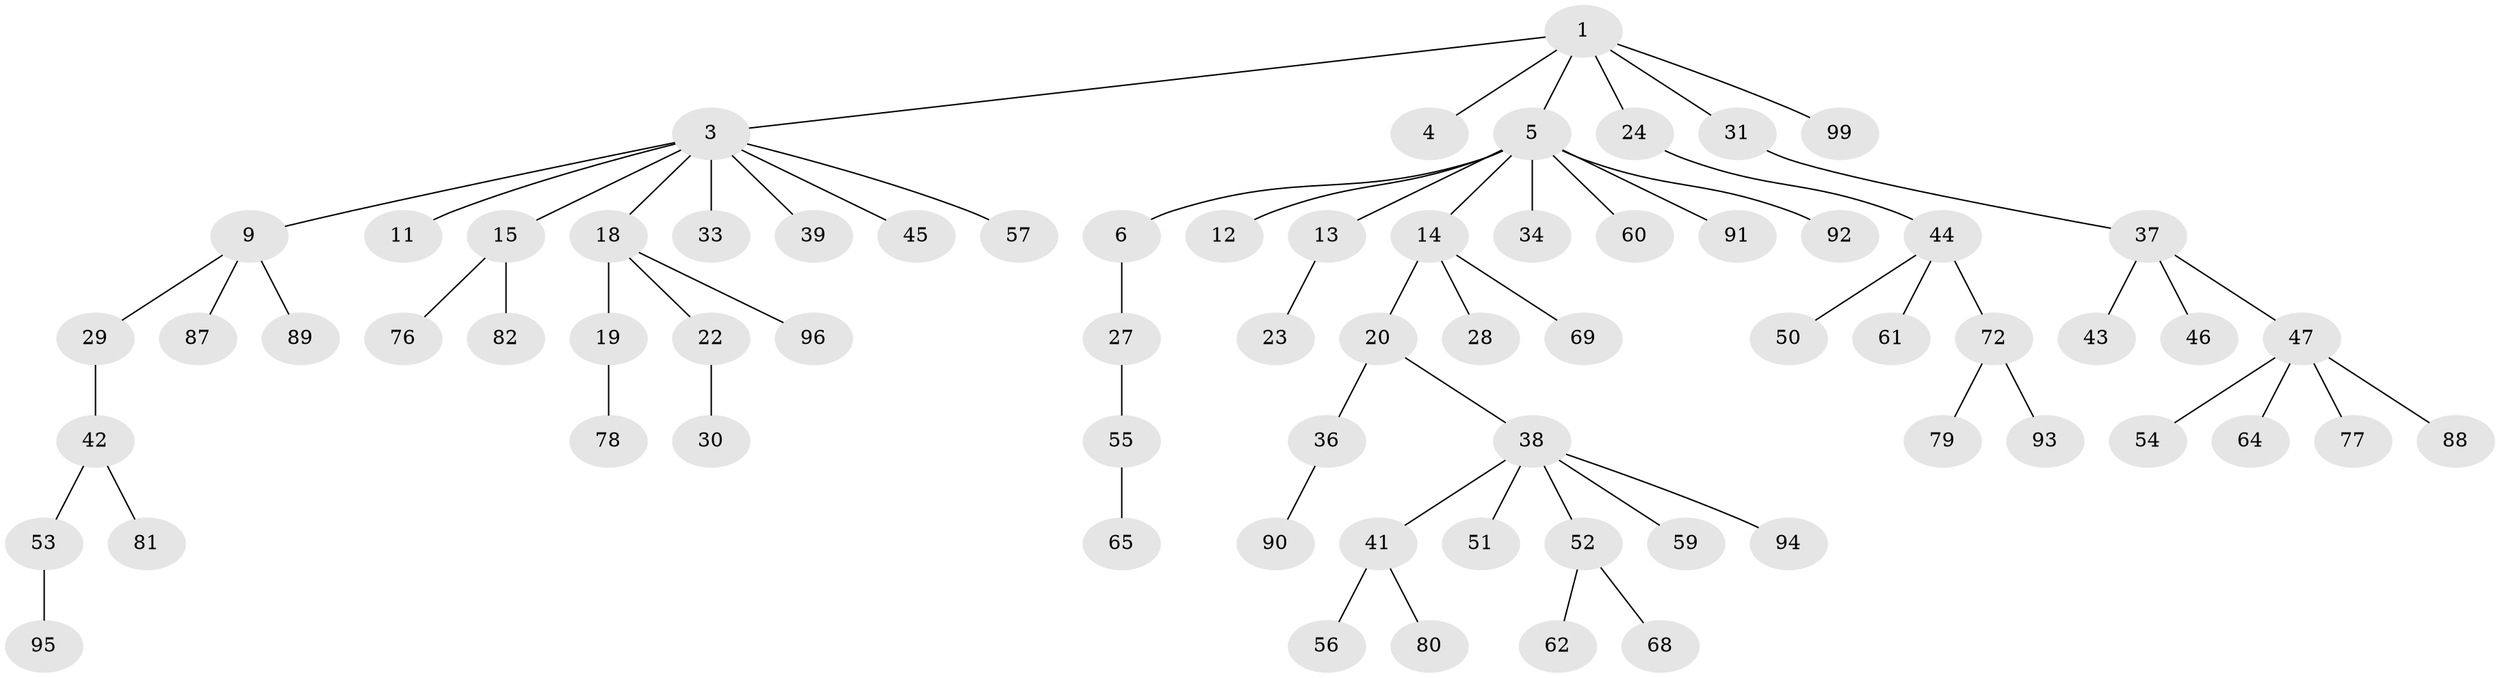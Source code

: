 // original degree distribution, {6: 0.03, 2: 0.23, 5: 0.03, 1: 0.51, 4: 0.08, 3: 0.12}
// Generated by graph-tools (version 1.1) at 2025/19/03/04/25 18:19:11]
// undirected, 70 vertices, 69 edges
graph export_dot {
graph [start="1"]
  node [color=gray90,style=filled];
  1 [super="+2"];
  3 [super="+8+7"];
  4;
  5 [super="+21+10"];
  6;
  9 [super="+67+26"];
  11 [super="+16"];
  12;
  13;
  14;
  15 [super="+17"];
  18;
  19 [super="+40+63"];
  20 [super="+25"];
  22;
  23;
  24;
  27;
  28 [super="+98"];
  29;
  30 [super="+32"];
  31;
  33 [super="+66"];
  34 [super="+49"];
  36 [super="+83"];
  37;
  38;
  39;
  41 [super="+58"];
  42;
  43;
  44;
  45;
  46;
  47 [super="+74+48"];
  50;
  51;
  52;
  53 [super="+85"];
  54 [super="+97"];
  55 [super="+70"];
  56 [super="+84"];
  57;
  59;
  60;
  61;
  62;
  64;
  65;
  68;
  69;
  72 [super="+75+86"];
  76;
  77;
  78;
  79;
  80;
  81;
  82;
  87;
  88;
  89;
  90 [super="+100"];
  91;
  92;
  93;
  94;
  95;
  96;
  99;
  1 -- 4;
  1 -- 5;
  1 -- 24;
  1 -- 31;
  1 -- 99;
  1 -- 3;
  3 -- 18;
  3 -- 57;
  3 -- 11;
  3 -- 45;
  3 -- 39;
  3 -- 9;
  3 -- 15;
  3 -- 33;
  5 -- 6;
  5 -- 12;
  5 -- 60;
  5 -- 91;
  5 -- 92;
  5 -- 34;
  5 -- 13;
  5 -- 14;
  6 -- 27;
  9 -- 29;
  9 -- 89;
  9 -- 87;
  13 -- 23;
  14 -- 20;
  14 -- 28;
  14 -- 69;
  15 -- 82;
  15 -- 76;
  18 -- 19;
  18 -- 22;
  18 -- 96;
  19 -- 78;
  20 -- 38;
  20 -- 36;
  22 -- 30;
  24 -- 44;
  27 -- 55;
  29 -- 42;
  31 -- 37;
  36 -- 90;
  37 -- 43;
  37 -- 46;
  37 -- 47;
  38 -- 41;
  38 -- 51;
  38 -- 52;
  38 -- 59;
  38 -- 94;
  41 -- 56;
  41 -- 80;
  42 -- 53;
  42 -- 81;
  44 -- 50;
  44 -- 61;
  44 -- 72;
  47 -- 77;
  47 -- 88;
  47 -- 64;
  47 -- 54;
  52 -- 62;
  52 -- 68;
  53 -- 95;
  55 -- 65;
  72 -- 79;
  72 -- 93;
}
